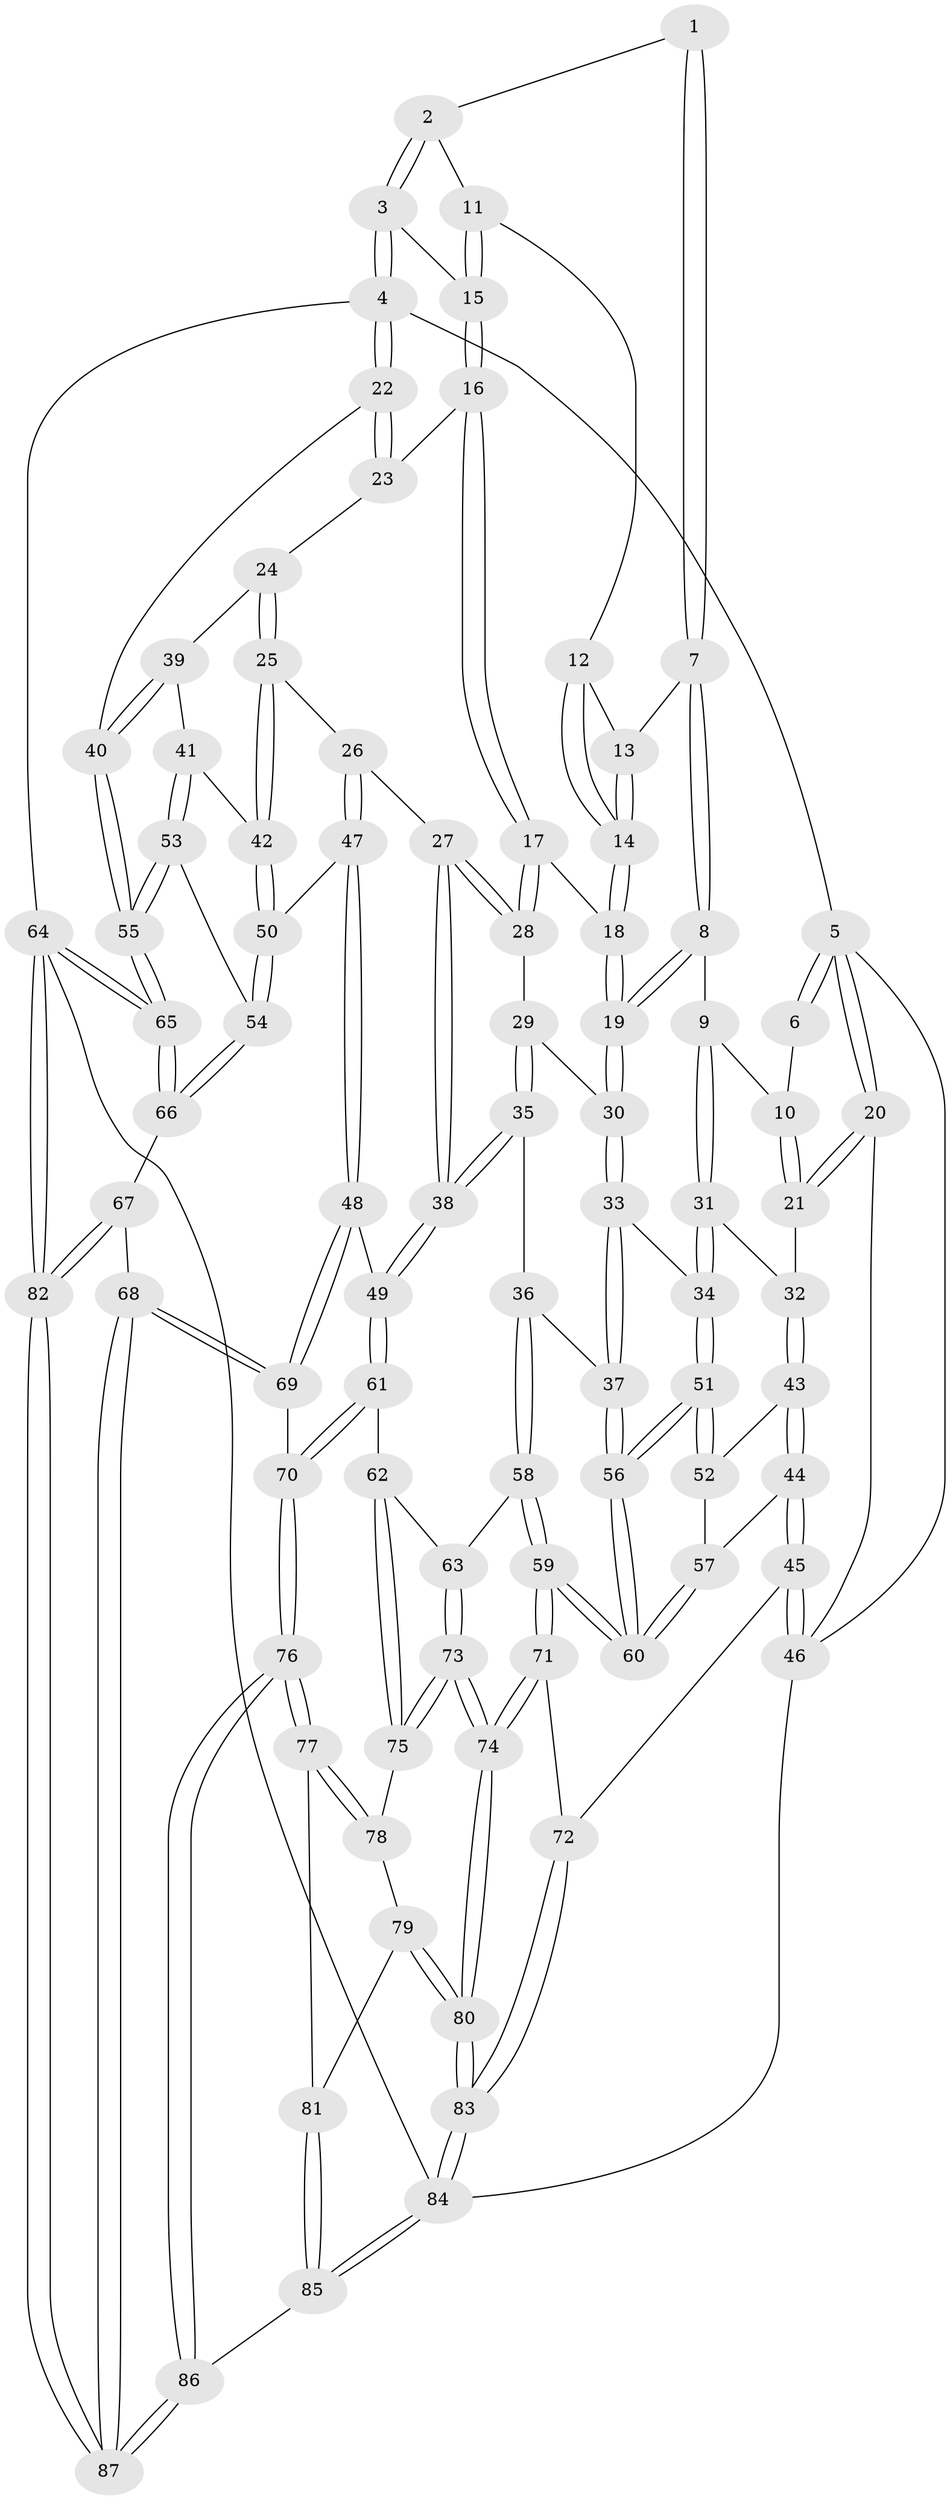 // Generated by graph-tools (version 1.1) at 2025/51/03/09/25 03:51:02]
// undirected, 87 vertices, 214 edges
graph export_dot {
graph [start="1"]
  node [color=gray90,style=filled];
  1 [pos="+0.5418952137084968+0"];
  2 [pos="+0.8396819277736194+0"];
  3 [pos="+1+0"];
  4 [pos="+1+0"];
  5 [pos="+0+0"];
  6 [pos="+0.31076862846300995+0"];
  7 [pos="+0.5658504710439173+0"];
  8 [pos="+0.5232039969752882+0.21694067280776966"];
  9 [pos="+0.490172603052422+0.22131644848795629"];
  10 [pos="+0.2829122047482758+0.1230472220273445"];
  11 [pos="+0.7561883427390094+0.07741049851158795"];
  12 [pos="+0.7495894961984335+0.07811945256969248"];
  13 [pos="+0.685824247189675+0.06510836301426268"];
  14 [pos="+0.6745968646345997+0.18500179264918254"];
  15 [pos="+0.8621577296446011+0.17630956207888754"];
  16 [pos="+0.8618777807679978+0.18535450402387652"];
  17 [pos="+0.6788602432246961+0.2539777886254334"];
  18 [pos="+0.6534704377675654+0.24250223936858656"];
  19 [pos="+0.5359679232765129+0.2258576852887317"];
  20 [pos="+0+0.19167030174862057"];
  21 [pos="+0.11488849075898977+0.2651581464249159"];
  22 [pos="+1+0.2784378680140046"];
  23 [pos="+0.8738727721748184+0.20023196505623356"];
  24 [pos="+0.8880498702048232+0.3712997685848028"];
  25 [pos="+0.8576554624623293+0.40782957164331934"];
  26 [pos="+0.8263609285903051+0.4176786864110665"];
  27 [pos="+0.7383214278003042+0.402329615312222"];
  28 [pos="+0.7248890964572416+0.3781295362679084"];
  29 [pos="+0.5750826979153776+0.3887460627824011"];
  30 [pos="+0.5455536026632178+0.3342156001164653"];
  31 [pos="+0.33000104139509756+0.41893987295936125"];
  32 [pos="+0.1598670733951102+0.3285066366265048"];
  33 [pos="+0.46563796123598444+0.45998524974842026"];
  34 [pos="+0.3459079143737018+0.4531798162578117"];
  35 [pos="+0.6019370232282052+0.5116678876791393"];
  36 [pos="+0.5693388753409289+0.5185364897285114"];
  37 [pos="+0.5599212405437591+0.5151479748034166"];
  38 [pos="+0.6387481205229614+0.5205456635221491"];
  39 [pos="+1+0.37266717012279305"];
  40 [pos="+1+0.3253985206833555"];
  41 [pos="+0.96317553690014+0.5175121176016723"];
  42 [pos="+0.9240541587931962+0.5004894806281336"];
  43 [pos="+0.12269972987741962+0.5286027443783479"];
  44 [pos="+0.04234732348204681+0.62722399315259"];
  45 [pos="+0+0.7116688219353985"];
  46 [pos="+0+0.7091625793380889"];
  47 [pos="+0.7970076352823595+0.6158272332638715"];
  48 [pos="+0.7072637198029207+0.6248476311640989"];
  49 [pos="+0.7010984398132801+0.6233857465311443"];
  50 [pos="+0.8298084121179793+0.6293490178580965"];
  51 [pos="+0.3326831764594737+0.5599553181138218"];
  52 [pos="+0.1980515931142579+0.5471812851381055"];
  53 [pos="+0.9786324028134101+0.5290623176456045"];
  54 [pos="+0.8795339082014798+0.6717891182209121"];
  55 [pos="+1+0.5933133870413082"];
  56 [pos="+0.3426737770293835+0.6082138688396784"];
  57 [pos="+0.1950118910733503+0.6268442878062925"];
  58 [pos="+0.4878476647601951+0.6655553235714715"];
  59 [pos="+0.3472867334835672+0.6567615462617701"];
  60 [pos="+0.34610909058628375+0.6531438540331437"];
  61 [pos="+0.5954774855211136+0.7297798341598793"];
  62 [pos="+0.5900479204963681+0.7302744840166343"];
  63 [pos="+0.545926434883684+0.7114191810528311"];
  64 [pos="+1+1"];
  65 [pos="+1+0.7831369975354838"];
  66 [pos="+0.950398676614941+0.7741548387775813"];
  67 [pos="+0.8863761132419424+0.8241673196833227"];
  68 [pos="+0.8123113987775971+0.8586242476949217"];
  69 [pos="+0.7773426909684534+0.8553277765155588"];
  70 [pos="+0.7105115722603595+0.8709453304775416"];
  71 [pos="+0.3058719165635774+0.7758925047722957"];
  72 [pos="+0+0.715046405307155"];
  73 [pos="+0.41558148140261114+0.8478059860484702"];
  74 [pos="+0.32805733149241023+0.8550205442079192"];
  75 [pos="+0.5234091268692178+0.8650547410766355"];
  76 [pos="+0.639360576351935+0.9514838440961129"];
  77 [pos="+0.5637018265964019+0.9111990567288615"];
  78 [pos="+0.5329229390166851+0.8773709306910682"];
  79 [pos="+0.4748543454185844+0.941040196421549"];
  80 [pos="+0.3236522277311148+0.8723540315286566"];
  81 [pos="+0.49522196902501686+0.9626040244322506"];
  82 [pos="+1+1"];
  83 [pos="+0.24951845126565236+1"];
  84 [pos="+0.2504575919060829+1"];
  85 [pos="+0.37066557147349255+1"];
  86 [pos="+0.6323717016165579+1"];
  87 [pos="+0.86096535418011+1"];
  1 -- 2;
  1 -- 7;
  1 -- 7;
  2 -- 3;
  2 -- 3;
  2 -- 11;
  3 -- 4;
  3 -- 4;
  3 -- 15;
  4 -- 5;
  4 -- 22;
  4 -- 22;
  4 -- 64;
  5 -- 6;
  5 -- 6;
  5 -- 20;
  5 -- 20;
  5 -- 46;
  6 -- 10;
  7 -- 8;
  7 -- 8;
  7 -- 13;
  8 -- 9;
  8 -- 19;
  8 -- 19;
  9 -- 10;
  9 -- 31;
  9 -- 31;
  10 -- 21;
  10 -- 21;
  11 -- 12;
  11 -- 15;
  11 -- 15;
  12 -- 13;
  12 -- 14;
  12 -- 14;
  13 -- 14;
  13 -- 14;
  14 -- 18;
  14 -- 18;
  15 -- 16;
  15 -- 16;
  16 -- 17;
  16 -- 17;
  16 -- 23;
  17 -- 18;
  17 -- 28;
  17 -- 28;
  18 -- 19;
  18 -- 19;
  19 -- 30;
  19 -- 30;
  20 -- 21;
  20 -- 21;
  20 -- 46;
  21 -- 32;
  22 -- 23;
  22 -- 23;
  22 -- 40;
  23 -- 24;
  24 -- 25;
  24 -- 25;
  24 -- 39;
  25 -- 26;
  25 -- 42;
  25 -- 42;
  26 -- 27;
  26 -- 47;
  26 -- 47;
  27 -- 28;
  27 -- 28;
  27 -- 38;
  27 -- 38;
  28 -- 29;
  29 -- 30;
  29 -- 35;
  29 -- 35;
  30 -- 33;
  30 -- 33;
  31 -- 32;
  31 -- 34;
  31 -- 34;
  32 -- 43;
  32 -- 43;
  33 -- 34;
  33 -- 37;
  33 -- 37;
  34 -- 51;
  34 -- 51;
  35 -- 36;
  35 -- 38;
  35 -- 38;
  36 -- 37;
  36 -- 58;
  36 -- 58;
  37 -- 56;
  37 -- 56;
  38 -- 49;
  38 -- 49;
  39 -- 40;
  39 -- 40;
  39 -- 41;
  40 -- 55;
  40 -- 55;
  41 -- 42;
  41 -- 53;
  41 -- 53;
  42 -- 50;
  42 -- 50;
  43 -- 44;
  43 -- 44;
  43 -- 52;
  44 -- 45;
  44 -- 45;
  44 -- 57;
  45 -- 46;
  45 -- 46;
  45 -- 72;
  46 -- 84;
  47 -- 48;
  47 -- 48;
  47 -- 50;
  48 -- 49;
  48 -- 69;
  48 -- 69;
  49 -- 61;
  49 -- 61;
  50 -- 54;
  50 -- 54;
  51 -- 52;
  51 -- 52;
  51 -- 56;
  51 -- 56;
  52 -- 57;
  53 -- 54;
  53 -- 55;
  53 -- 55;
  54 -- 66;
  54 -- 66;
  55 -- 65;
  55 -- 65;
  56 -- 60;
  56 -- 60;
  57 -- 60;
  57 -- 60;
  58 -- 59;
  58 -- 59;
  58 -- 63;
  59 -- 60;
  59 -- 60;
  59 -- 71;
  59 -- 71;
  61 -- 62;
  61 -- 70;
  61 -- 70;
  62 -- 63;
  62 -- 75;
  62 -- 75;
  63 -- 73;
  63 -- 73;
  64 -- 65;
  64 -- 65;
  64 -- 82;
  64 -- 82;
  64 -- 84;
  65 -- 66;
  65 -- 66;
  66 -- 67;
  67 -- 68;
  67 -- 82;
  67 -- 82;
  68 -- 69;
  68 -- 69;
  68 -- 87;
  68 -- 87;
  69 -- 70;
  70 -- 76;
  70 -- 76;
  71 -- 72;
  71 -- 74;
  71 -- 74;
  72 -- 83;
  72 -- 83;
  73 -- 74;
  73 -- 74;
  73 -- 75;
  73 -- 75;
  74 -- 80;
  74 -- 80;
  75 -- 78;
  76 -- 77;
  76 -- 77;
  76 -- 86;
  76 -- 86;
  77 -- 78;
  77 -- 78;
  77 -- 81;
  78 -- 79;
  79 -- 80;
  79 -- 80;
  79 -- 81;
  80 -- 83;
  80 -- 83;
  81 -- 85;
  81 -- 85;
  82 -- 87;
  82 -- 87;
  83 -- 84;
  83 -- 84;
  84 -- 85;
  84 -- 85;
  85 -- 86;
  86 -- 87;
  86 -- 87;
}
